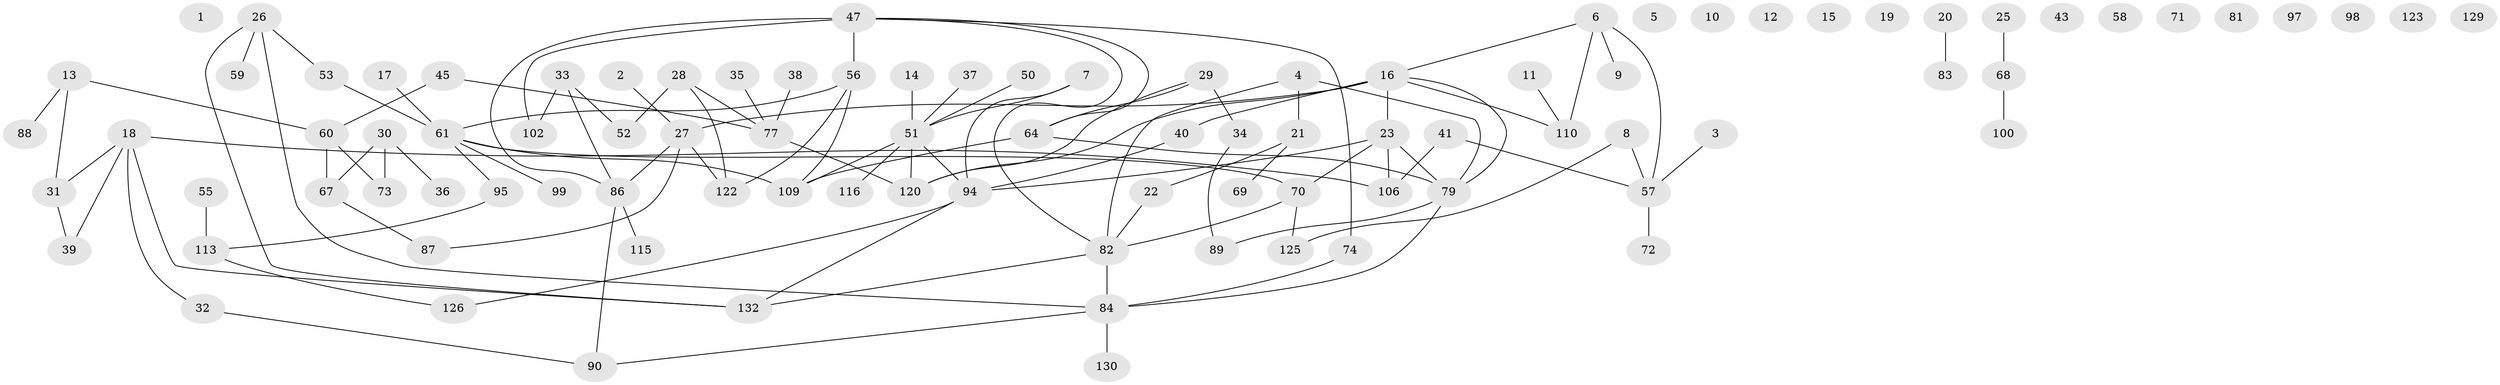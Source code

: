 // Generated by graph-tools (version 1.1) at 2025/23/03/03/25 07:23:29]
// undirected, 95 vertices, 112 edges
graph export_dot {
graph [start="1"]
  node [color=gray90,style=filled];
  1;
  2;
  3;
  4 [super="+62"];
  5;
  6 [super="+93"];
  7;
  8;
  9;
  10 [super="+103"];
  11 [super="+119"];
  12;
  13;
  14;
  15;
  16 [super="+85"];
  17 [super="+114"];
  18 [super="+44"];
  19;
  20 [super="+24"];
  21 [super="+91"];
  22;
  23 [super="+46"];
  25;
  26 [super="+48"];
  27 [super="+65"];
  28;
  29 [super="+121"];
  30 [super="+107"];
  31 [super="+42"];
  32;
  33 [super="+63"];
  34 [super="+112"];
  35;
  36 [super="+49"];
  37 [super="+117"];
  38;
  39;
  40;
  41;
  43;
  45;
  47 [super="+76"];
  50;
  51 [super="+78"];
  52 [super="+54"];
  53;
  55;
  56;
  57 [super="+66"];
  58 [super="+75"];
  59 [super="+101"];
  60 [super="+105"];
  61 [super="+128"];
  64 [super="+111"];
  67;
  68;
  69;
  70 [super="+104"];
  71;
  72;
  73;
  74;
  77 [super="+80"];
  79 [super="+131"];
  81;
  82 [super="+118"];
  83;
  84 [super="+124"];
  86 [super="+92"];
  87;
  88;
  89;
  90;
  94 [super="+96"];
  95;
  97 [super="+108"];
  98;
  99;
  100;
  102;
  106;
  109;
  110;
  113 [super="+127"];
  115;
  116;
  120;
  122;
  123;
  125;
  126;
  129;
  130;
  132;
  2 -- 27;
  3 -- 57;
  4 -- 82;
  4 -- 21;
  4 -- 79;
  6 -- 9;
  6 -- 57;
  6 -- 16;
  6 -- 110;
  7 -- 51;
  7 -- 94;
  8 -- 125;
  8 -- 57;
  11 -- 110;
  13 -- 31;
  13 -- 88;
  13 -- 60;
  14 -- 51;
  16 -- 27;
  16 -- 40;
  16 -- 79;
  16 -- 110;
  16 -- 120;
  16 -- 23 [weight=2];
  17 -- 61;
  18 -- 106;
  18 -- 32;
  18 -- 132;
  18 -- 39;
  18 -- 31;
  20 -- 83;
  21 -- 69;
  21 -- 22;
  22 -- 82;
  23 -- 79;
  23 -- 106;
  23 -- 94;
  23 -- 70;
  25 -- 68;
  26 -- 53;
  26 -- 132;
  26 -- 84;
  26 -- 59;
  27 -- 86 [weight=2];
  27 -- 87;
  27 -- 122;
  28 -- 52;
  28 -- 77;
  28 -- 122;
  29 -- 34;
  29 -- 120;
  29 -- 64;
  30 -- 73;
  30 -- 67;
  30 -- 36;
  31 -- 39;
  32 -- 90;
  33 -- 52;
  33 -- 102;
  33 -- 86;
  34 -- 89;
  35 -- 77;
  37 -- 51;
  38 -- 77;
  40 -- 94;
  41 -- 106;
  41 -- 57;
  45 -- 60;
  45 -- 77;
  47 -- 86 [weight=2];
  47 -- 102;
  47 -- 56;
  47 -- 74;
  47 -- 82;
  47 -- 64;
  50 -- 51;
  51 -- 94;
  51 -- 116;
  51 -- 120;
  51 -- 109;
  53 -- 61;
  55 -- 113;
  56 -- 61;
  56 -- 109;
  56 -- 122;
  57 -- 72;
  60 -- 67;
  60 -- 73;
  61 -- 99;
  61 -- 109;
  61 -- 95;
  61 -- 70;
  64 -- 109;
  64 -- 79;
  67 -- 87;
  68 -- 100;
  70 -- 125;
  70 -- 82;
  74 -- 84;
  77 -- 120;
  79 -- 89;
  79 -- 84;
  82 -- 132;
  82 -- 84;
  84 -- 130;
  84 -- 90;
  86 -- 90;
  86 -- 115;
  94 -- 126;
  94 -- 132;
  95 -- 113;
  113 -- 126;
}
